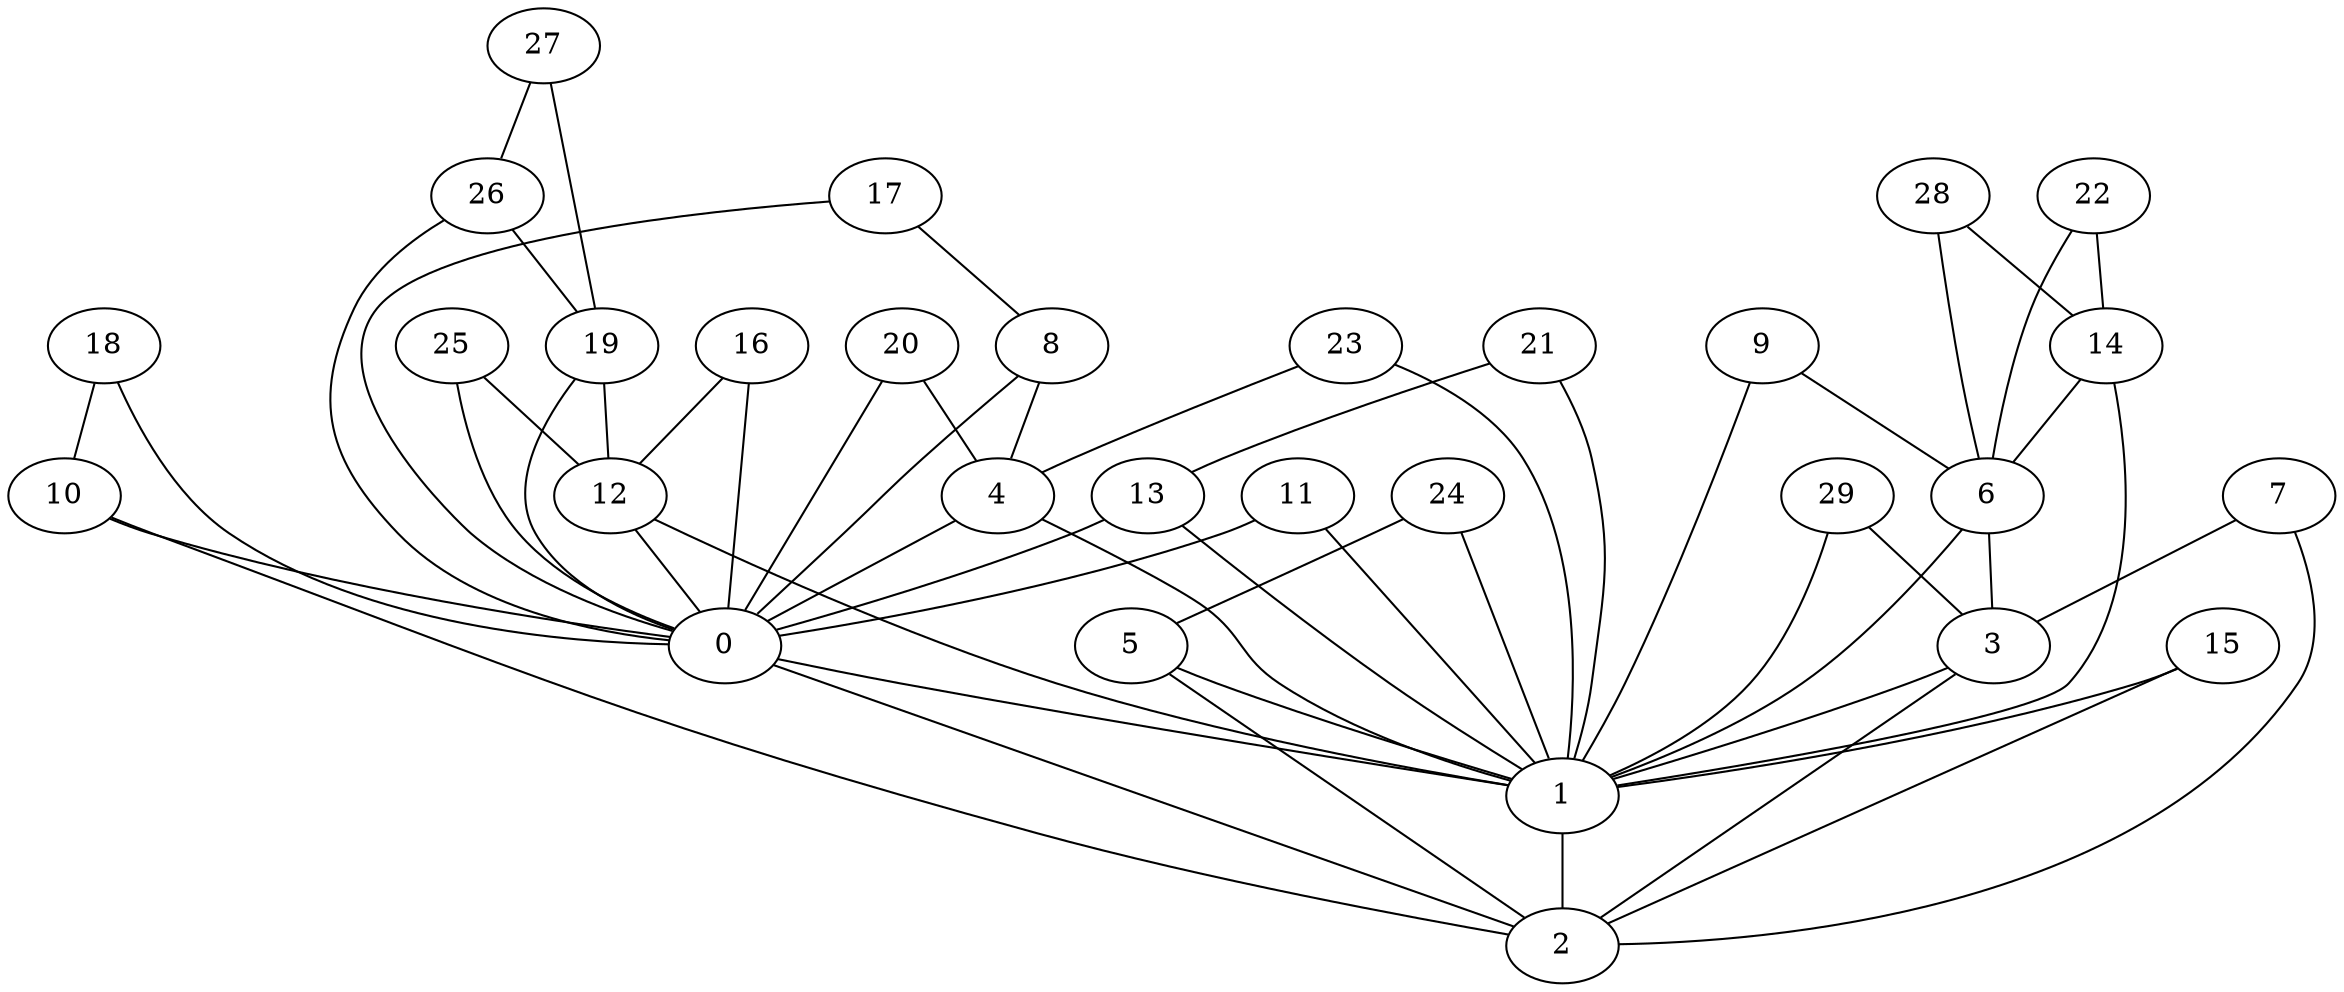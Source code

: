 graph X {
0 -- 1;
1 -- 2;
2 -- 0;
3 -- 1;
3 -- 2;
4 -- 0;
4 -- 1;
5 -- 1;
5 -- 2;
6 -- 3;
6 -- 1;
7 -- 3;
7 -- 2;
8 -- 4;
8 -- 0;
9 -- 6;
9 -- 1;
10 -- 2;
10 -- 0;
11 -- 0;
11 -- 1;
12 -- 0;
12 -- 1;
13 -- 0;
13 -- 1;
14 -- 6;
14 -- 1;
15 -- 1;
15 -- 2;
16 -- 12;
16 -- 0;
17 -- 8;
17 -- 0;
18 -- 10;
18 -- 0;
19 -- 12;
19 -- 0;
20 -- 4;
20 -- 0;
21 -- 13;
21 -- 1;
22 -- 14;
22 -- 6;
23 -- 4;
23 -- 1;
24 -- 5;
24 -- 1;
25 -- 12;
25 -- 0;
26 -- 19;
26 -- 0;
27 -- 26;
27 -- 19;
28 -- 14;
28 -- 6;
29 -- 3;
29 -- 1;
}
